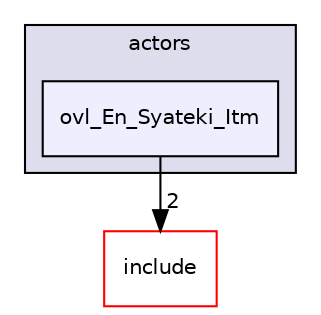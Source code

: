 digraph "src/overlays/actors/ovl_En_Syateki_Itm" {
  compound=true
  node [ fontsize="10", fontname="Helvetica"];
  edge [ labelfontsize="10", labelfontname="Helvetica"];
  subgraph clusterdir_e93473484be31ce7bcb356bd643a22f8 {
    graph [ bgcolor="#ddddee", pencolor="black", label="actors" fontname="Helvetica", fontsize="10", URL="dir_e93473484be31ce7bcb356bd643a22f8.html"]
  dir_0722f26708671429a7b28fc11385d6f2 [shape=box, label="ovl_En_Syateki_Itm", style="filled", fillcolor="#eeeeff", pencolor="black", URL="dir_0722f26708671429a7b28fc11385d6f2.html"];
  }
  dir_d44c64559bbebec7f509842c48db8b23 [shape=box label="include" fillcolor="white" style="filled" color="red" URL="dir_d44c64559bbebec7f509842c48db8b23.html"];
  dir_0722f26708671429a7b28fc11385d6f2->dir_d44c64559bbebec7f509842c48db8b23 [headlabel="2", labeldistance=1.5 headhref="dir_000353_000000.html"];
}
